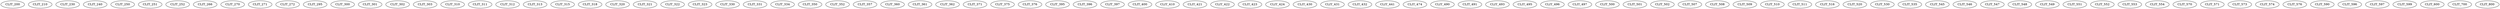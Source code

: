 digraph G {
    CLIT_200;
    CLIT_210;
    CLIT_230;
    CLIT_240;
    CLIT_250;
    CLIT_251;
    CLIT_252;
    CLIT_266;
    CLIT_270;
    CLIT_271;
    CLIT_272;
    CLIT_295;
    CLIT_300;
    CLIT_301;
    CLIT_302;
    CLIT_303;
    CLIT_310;
    CLIT_311;
    CLIT_312;
    CLIT_313;
    CLIT_315;
    CLIT_318;
    CLIT_320;
    CLIT_321;
    CLIT_322;
    CLIT_323;
    CLIT_330;
    CLIT_331;
    CLIT_334;
    CLIT_350;
    CLIT_352;
    CLIT_357;
    CLIT_360;
    CLIT_361;
    CLIT_362;
    CLIT_371;
    CLIT_375;
    CLIT_376;
    CLIT_395;
    CLIT_396;
    CLIT_397;
    CLIT_400;
    CLIT_410;
    CLIT_421;
    CLIT_422;
    CLIT_423;
    CLIT_424;
    CLIT_430;
    CLIT_431;
    CLIT_432;
    CLIT_441;
    CLIT_474;
    CLIT_490;
    CLIT_491;
    CLIT_493;
    CLIT_495;
    CLIT_496;
    CLIT_497;
    CLIT_500;
    CLIT_501;
    CLIT_502;
    CLIT_507;
    CLIT_508;
    CLIT_509;
    CLIT_510;
    CLIT_511;
    CLIT_516;
    CLIT_520;
    CLIT_530;
    CLIT_535;
    CLIT_545;
    CLIT_546;
    CLIT_547;
    CLIT_548;
    CLIT_549;
    CLIT_551;
    CLIT_552;
    CLIT_553;
    CLIT_554;
    CLIT_570;
    CLIT_571;
    CLIT_573;
    CLIT_574;
    CLIT_576;
    CLIT_590;
    CLIT_596;
    CLIT_597;
    CLIT_599;
    CLIT_600;
    CLIT_700;
    CLIT_800;
}
